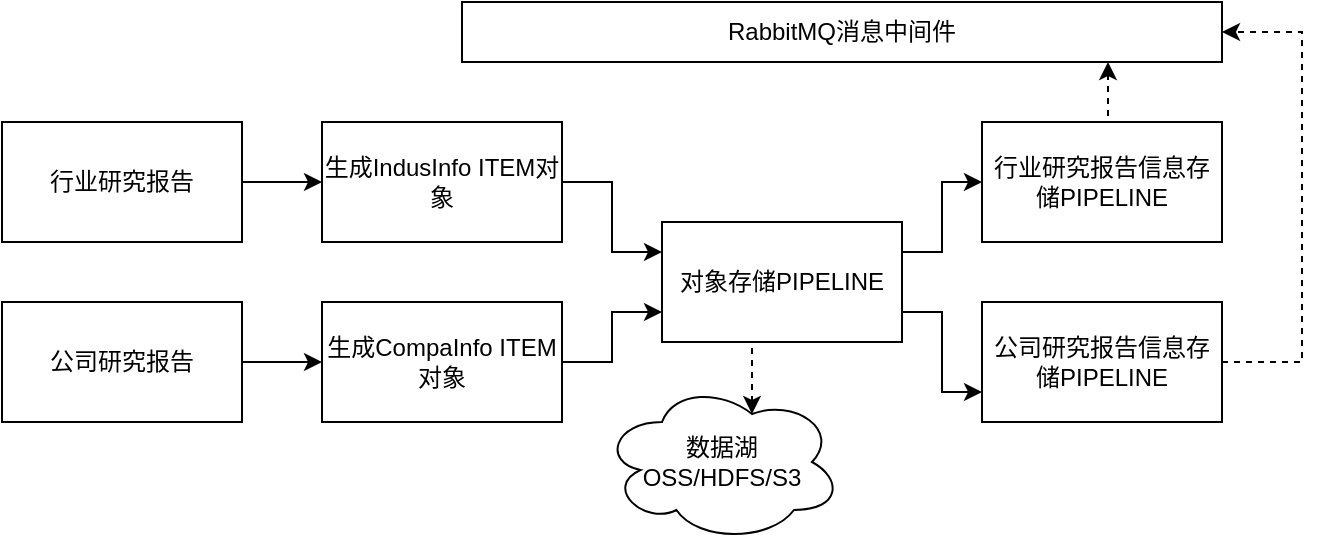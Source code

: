 <mxfile version="16.5.3" type="github">
  <diagram id="YaY22ZkgqEt81eUWLnHo" name="第 1 页">
    <mxGraphModel dx="786" dy="315" grid="1" gridSize="10" guides="1" tooltips="1" connect="1" arrows="1" fold="1" page="1" pageScale="1" pageWidth="850" pageHeight="1100" math="0" shadow="0">
      <root>
        <mxCell id="0" />
        <mxCell id="1" parent="0" />
        <mxCell id="uHbFfSkzUJROTrvsQGHn-6" style="edgeStyle=orthogonalEdgeStyle;rounded=0;orthogonalLoop=1;jettySize=auto;html=1;exitX=1;exitY=0.5;exitDx=0;exitDy=0;" parent="1" source="uHbFfSkzUJROTrvsQGHn-4" target="uHbFfSkzUJROTrvsQGHn-5" edge="1">
          <mxGeometry relative="1" as="geometry" />
        </mxCell>
        <mxCell id="uHbFfSkzUJROTrvsQGHn-4" value="行业研究报告" style="rounded=0;whiteSpace=wrap;html=1;" parent="1" vertex="1">
          <mxGeometry x="80" y="160" width="120" height="60" as="geometry" />
        </mxCell>
        <mxCell id="8b5ZtcTsAjQhletRWybf-4" style="edgeStyle=orthogonalEdgeStyle;rounded=0;orthogonalLoop=1;jettySize=auto;html=1;exitX=1;exitY=0.5;exitDx=0;exitDy=0;entryX=0;entryY=0.25;entryDx=0;entryDy=0;" edge="1" parent="1" source="uHbFfSkzUJROTrvsQGHn-5" target="uHbFfSkzUJROTrvsQGHn-7">
          <mxGeometry relative="1" as="geometry" />
        </mxCell>
        <mxCell id="uHbFfSkzUJROTrvsQGHn-5" value="生成IndusInfo ITEM对象" style="rounded=0;whiteSpace=wrap;html=1;" parent="1" vertex="1">
          <mxGeometry x="240" y="160" width="120" height="60" as="geometry" />
        </mxCell>
        <mxCell id="8b5ZtcTsAjQhletRWybf-8" style="edgeStyle=orthogonalEdgeStyle;rounded=0;orthogonalLoop=1;jettySize=auto;html=1;exitX=1;exitY=0.25;exitDx=0;exitDy=0;entryX=0;entryY=0.5;entryDx=0;entryDy=0;" edge="1" parent="1" source="uHbFfSkzUJROTrvsQGHn-7" target="8b5ZtcTsAjQhletRWybf-6">
          <mxGeometry relative="1" as="geometry" />
        </mxCell>
        <mxCell id="8b5ZtcTsAjQhletRWybf-9" style="edgeStyle=orthogonalEdgeStyle;rounded=0;orthogonalLoop=1;jettySize=auto;html=1;exitX=1;exitY=0.75;exitDx=0;exitDy=0;entryX=0;entryY=0.75;entryDx=0;entryDy=0;" edge="1" parent="1" source="uHbFfSkzUJROTrvsQGHn-7" target="8b5ZtcTsAjQhletRWybf-7">
          <mxGeometry relative="1" as="geometry" />
        </mxCell>
        <mxCell id="8b5ZtcTsAjQhletRWybf-11" style="edgeStyle=orthogonalEdgeStyle;rounded=0;orthogonalLoop=1;jettySize=auto;html=1;exitX=0.5;exitY=1;exitDx=0;exitDy=0;entryX=0.625;entryY=0.2;entryDx=0;entryDy=0;entryPerimeter=0;fillColor=#dae8fc;strokeColor=#000000;dashed=1;" edge="1" parent="1" source="uHbFfSkzUJROTrvsQGHn-7" target="8b5ZtcTsAjQhletRWybf-10">
          <mxGeometry relative="1" as="geometry" />
        </mxCell>
        <mxCell id="uHbFfSkzUJROTrvsQGHn-7" value="对象存储PIPELINE" style="rounded=0;whiteSpace=wrap;html=1;" parent="1" vertex="1">
          <mxGeometry x="410" y="210" width="120" height="60" as="geometry" />
        </mxCell>
        <mxCell id="8b5ZtcTsAjQhletRWybf-1" style="edgeStyle=orthogonalEdgeStyle;rounded=0;orthogonalLoop=1;jettySize=auto;html=1;exitX=1;exitY=0.5;exitDx=0;exitDy=0;" edge="1" parent="1" source="8b5ZtcTsAjQhletRWybf-2" target="8b5ZtcTsAjQhletRWybf-3">
          <mxGeometry relative="1" as="geometry" />
        </mxCell>
        <mxCell id="8b5ZtcTsAjQhletRWybf-2" value="公司研究报告" style="rounded=0;whiteSpace=wrap;html=1;" vertex="1" parent="1">
          <mxGeometry x="80" y="250" width="120" height="60" as="geometry" />
        </mxCell>
        <mxCell id="8b5ZtcTsAjQhletRWybf-5" style="edgeStyle=orthogonalEdgeStyle;rounded=0;orthogonalLoop=1;jettySize=auto;html=1;exitX=1;exitY=0.5;exitDx=0;exitDy=0;entryX=0;entryY=0.75;entryDx=0;entryDy=0;" edge="1" parent="1" source="8b5ZtcTsAjQhletRWybf-3" target="uHbFfSkzUJROTrvsQGHn-7">
          <mxGeometry relative="1" as="geometry" />
        </mxCell>
        <mxCell id="8b5ZtcTsAjQhletRWybf-3" value="生成CompaInfo ITEM对象" style="rounded=0;whiteSpace=wrap;html=1;" vertex="1" parent="1">
          <mxGeometry x="240" y="250" width="120" height="60" as="geometry" />
        </mxCell>
        <mxCell id="8b5ZtcTsAjQhletRWybf-17" style="edgeStyle=orthogonalEdgeStyle;rounded=0;orthogonalLoop=1;jettySize=auto;html=1;exitX=0.5;exitY=0;exitDx=0;exitDy=0;entryX=0.85;entryY=1;entryDx=0;entryDy=0;entryPerimeter=0;dashed=1;strokeColor=#000000;" edge="1" parent="1" source="8b5ZtcTsAjQhletRWybf-6" target="8b5ZtcTsAjQhletRWybf-16">
          <mxGeometry relative="1" as="geometry" />
        </mxCell>
        <mxCell id="8b5ZtcTsAjQhletRWybf-6" value="行业研究报告信息存储PIPELINE" style="rounded=0;whiteSpace=wrap;html=1;" vertex="1" parent="1">
          <mxGeometry x="570" y="160" width="120" height="60" as="geometry" />
        </mxCell>
        <mxCell id="8b5ZtcTsAjQhletRWybf-18" style="edgeStyle=orthogonalEdgeStyle;rounded=0;orthogonalLoop=1;jettySize=auto;html=1;exitX=1;exitY=0.5;exitDx=0;exitDy=0;entryX=1;entryY=0.5;entryDx=0;entryDy=0;dashed=1;strokeColor=#000000;" edge="1" parent="1" source="8b5ZtcTsAjQhletRWybf-7" target="8b5ZtcTsAjQhletRWybf-16">
          <mxGeometry relative="1" as="geometry">
            <Array as="points">
              <mxPoint x="730" y="280" />
              <mxPoint x="730" y="115" />
            </Array>
          </mxGeometry>
        </mxCell>
        <mxCell id="8b5ZtcTsAjQhletRWybf-7" value="公司研究报告信息存储PIPELINE" style="rounded=0;whiteSpace=wrap;html=1;" vertex="1" parent="1">
          <mxGeometry x="570" y="250" width="120" height="60" as="geometry" />
        </mxCell>
        <mxCell id="8b5ZtcTsAjQhletRWybf-10" value="数据湖&lt;br&gt;OSS/HDFS/S3" style="ellipse;shape=cloud;whiteSpace=wrap;html=1;" vertex="1" parent="1">
          <mxGeometry x="380" y="290" width="120" height="80" as="geometry" />
        </mxCell>
        <mxCell id="8b5ZtcTsAjQhletRWybf-16" value="RabbitMQ消息中间件" style="rounded=0;whiteSpace=wrap;html=1;" vertex="1" parent="1">
          <mxGeometry x="310" y="100" width="380" height="30" as="geometry" />
        </mxCell>
      </root>
    </mxGraphModel>
  </diagram>
</mxfile>
